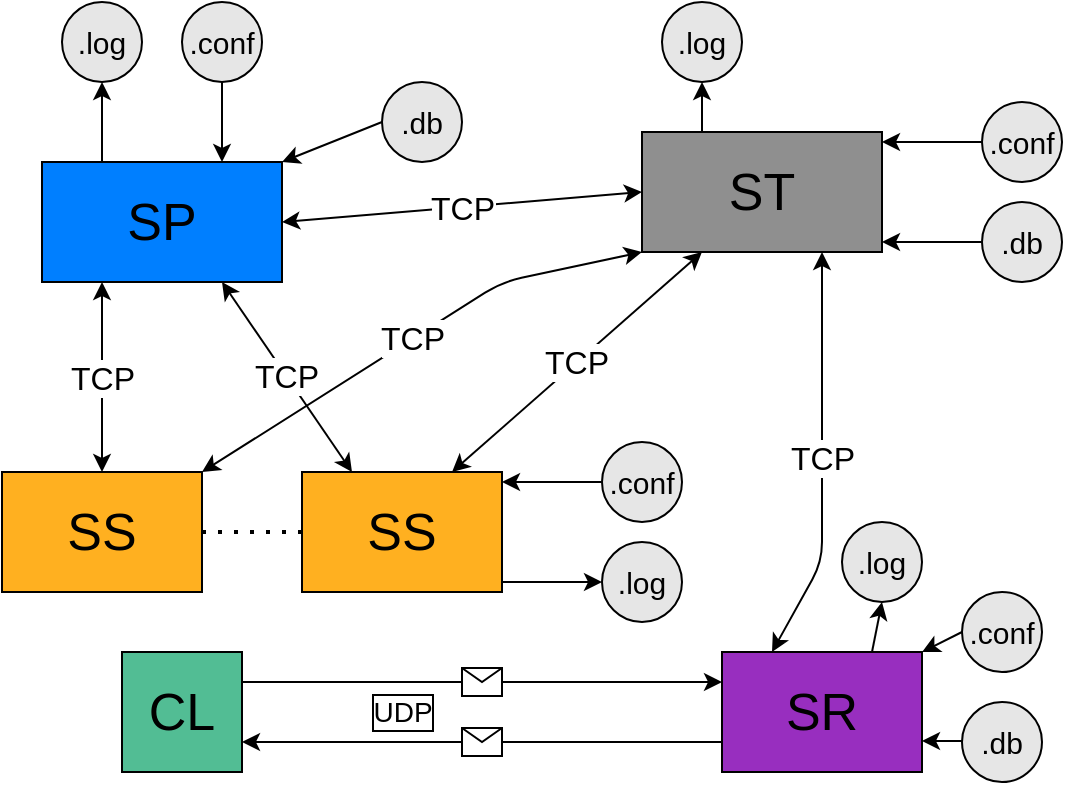 <mxfile version="20.5.3" type="github">
  <diagram id="p-Q8rodp78rbxrCdaMyr" name="Page-1">
    <mxGraphModel dx="1203" dy="665" grid="1" gridSize="10" guides="1" tooltips="1" connect="1" arrows="1" fold="1" page="1" pageScale="1" pageWidth="850" pageHeight="1100" math="0" shadow="0">
      <root>
        <mxCell id="0" />
        <mxCell id="1" parent="0" />
        <mxCell id="2" value="SP" style="rounded=0;whiteSpace=wrap;html=1;fontSize=26;fillColor=#007FFF;" parent="1" vertex="1">
          <mxGeometry x="150" y="160" width="120" height="60" as="geometry" />
        </mxCell>
        <mxCell id="4" value="TCP&lt;font style=&quot;font-size: 16px;&quot;&gt;&lt;br style=&quot;font-size: 16px;&quot;&gt;&lt;/font&gt;" style="endArrow=classic;startArrow=classic;html=1;fontSize=16;entryX=0.25;entryY=0;entryDx=0;entryDy=0;exitX=0.75;exitY=1;exitDx=0;exitDy=0;" parent="1" source="2" target="19" edge="1">
          <mxGeometry width="50" height="50" relative="1" as="geometry">
            <mxPoint x="190" y="220" as="sourcePoint" />
            <mxPoint x="305" y="280" as="targetPoint" />
          </mxGeometry>
        </mxCell>
        <mxCell id="6" value="&lt;br&gt;" style="endArrow=classic;html=1;fontSize=16;exitX=0.5;exitY=1;exitDx=0;exitDy=0;entryX=0.75;entryY=0;entryDx=0;entryDy=0;" parent="1" source="28" edge="1" target="2">
          <mxGeometry x="-1" y="-20" width="50" height="50" relative="1" as="geometry">
            <mxPoint x="320" y="180" as="sourcePoint" />
            <mxPoint x="270" y="165" as="targetPoint" />
            <mxPoint x="20" y="20" as="offset" />
          </mxGeometry>
        </mxCell>
        <mxCell id="8" value="" style="endArrow=classic;html=1;fontSize=16;exitX=0.25;exitY=0;exitDx=0;exitDy=0;" parent="1" source="2" edge="1">
          <mxGeometry x="1" y="-22" width="50" height="50" relative="1" as="geometry">
            <mxPoint x="200" y="130" as="sourcePoint" />
            <mxPoint x="180" y="120" as="targetPoint" />
            <mxPoint x="-2" y="-10" as="offset" />
          </mxGeometry>
        </mxCell>
        <mxCell id="9" value="CL" style="rounded=0;whiteSpace=wrap;html=1;fontSize=26;fillColor=#52BD94;" parent="1" vertex="1">
          <mxGeometry x="190" y="405" width="60" height="60" as="geometry" />
        </mxCell>
        <mxCell id="16" value="" style="endArrow=none;dashed=1;html=1;dashPattern=1 3;strokeWidth=2;fontSize=16;exitX=1;exitY=0.5;exitDx=0;exitDy=0;" parent="1" source="18" edge="1">
          <mxGeometry width="50" height="50" relative="1" as="geometry">
            <mxPoint x="220" y="345" as="sourcePoint" />
            <mxPoint x="280" y="345" as="targetPoint" />
          </mxGeometry>
        </mxCell>
        <mxCell id="18" value="SS" style="rounded=0;whiteSpace=wrap;html=1;fontSize=26;fillColor=#FFB020;" parent="1" vertex="1">
          <mxGeometry x="130" y="315" width="100" height="60" as="geometry" />
        </mxCell>
        <mxCell id="19" value="SS" style="rounded=0;whiteSpace=wrap;html=1;fontSize=26;fillColor=#FFB020;" parent="1" vertex="1">
          <mxGeometry x="280" y="315" width="100" height="60" as="geometry" />
        </mxCell>
        <mxCell id="24" value="" style="endArrow=classic;html=1;rounded=1;labelBorderColor=default;fontSize=16;entryX=0;entryY=0.25;entryDx=0;entryDy=0;exitX=1;exitY=0.25;exitDx=0;exitDy=0;" parent="1" source="9" target="9mBYy3MYTDiPbNTP9v6o-39" edge="1">
          <mxGeometry relative="1" as="geometry">
            <mxPoint x="57.16" y="598.57" as="sourcePoint" />
            <mxPoint x="157.16" y="510" as="targetPoint" />
          </mxGeometry>
        </mxCell>
        <mxCell id="25" value="" style="shape=message;html=1;outlineConnect=0;fontSize=16;" parent="24" vertex="1">
          <mxGeometry width="20" height="14" relative="1" as="geometry">
            <mxPoint x="-10" y="-7" as="offset" />
          </mxGeometry>
        </mxCell>
        <mxCell id="26" value="UDP" style="endArrow=classic;html=1;rounded=1;labelBorderColor=default;fontSize=14;entryX=1;entryY=0.75;entryDx=0;entryDy=0;exitX=0;exitY=0.75;exitDx=0;exitDy=0;" parent="1" source="9mBYy3MYTDiPbNTP9v6o-39" target="9" edge="1">
          <mxGeometry x="0.333" y="-15" relative="1" as="geometry">
            <mxPoint x="200.0" y="539.82" as="sourcePoint" />
            <mxPoint x="187.16" y="540" as="targetPoint" />
            <mxPoint as="offset" />
          </mxGeometry>
        </mxCell>
        <mxCell id="27" value="" style="shape=message;html=1;outlineConnect=0;fontSize=16;" parent="26" vertex="1">
          <mxGeometry width="20" height="14" relative="1" as="geometry">
            <mxPoint x="-10" y="-7" as="offset" />
          </mxGeometry>
        </mxCell>
        <mxCell id="28" value=".conf" style="ellipse;whiteSpace=wrap;html=1;aspect=fixed;fontSize=15;fillColor=#E6E6E6;" parent="1" vertex="1">
          <mxGeometry x="220" y="80" width="40" height="40" as="geometry" />
        </mxCell>
        <mxCell id="29" value="&lt;br&gt;" style="endArrow=classic;html=1;fontSize=16;exitX=0;exitY=0.5;exitDx=0;exitDy=0;" parent="1" source="30" edge="1">
          <mxGeometry x="-1" y="-20" width="50" height="50" relative="1" as="geometry">
            <mxPoint x="320" y="165" as="sourcePoint" />
            <mxPoint x="270" y="160.0" as="targetPoint" />
            <mxPoint x="20" y="20" as="offset" />
          </mxGeometry>
        </mxCell>
        <mxCell id="30" value=".db" style="ellipse;whiteSpace=wrap;html=1;aspect=fixed;fontSize=15;fillColor=#E6E6E6;" parent="1" vertex="1">
          <mxGeometry x="320" y="120" width="40" height="40" as="geometry" />
        </mxCell>
        <mxCell id="34" value=".log" style="ellipse;whiteSpace=wrap;html=1;aspect=fixed;fontSize=15;fillColor=#E6E6E6;" parent="1" vertex="1">
          <mxGeometry x="160" y="80" width="40" height="40" as="geometry" />
        </mxCell>
        <mxCell id="35" value="&lt;br&gt;" style="endArrow=classic;html=1;fontSize=16;exitX=0;exitY=0.5;exitDx=0;exitDy=0;entryX=1;entryY=0;entryDx=0;entryDy=0;" parent="1" source="36" edge="1">
          <mxGeometry x="-1" y="-20" width="50" height="50" relative="1" as="geometry">
            <mxPoint x="430" y="335" as="sourcePoint" />
            <mxPoint x="380" y="320.0" as="targetPoint" />
            <mxPoint x="20" y="20" as="offset" />
          </mxGeometry>
        </mxCell>
        <mxCell id="36" value=".conf" style="ellipse;whiteSpace=wrap;html=1;aspect=fixed;fontSize=15;fillColor=#E6E6E6;" parent="1" vertex="1">
          <mxGeometry x="430" y="300" width="40" height="40" as="geometry" />
        </mxCell>
        <mxCell id="37" value="&lt;br&gt;" style="endArrow=classic;html=1;fontSize=16;entryX=0;entryY=0.5;entryDx=0;entryDy=0;" parent="1" target="38" edge="1">
          <mxGeometry x="-1" y="-20" width="50" height="50" relative="1" as="geometry">
            <mxPoint x="380" y="370" as="sourcePoint" />
            <mxPoint x="410" y="355" as="targetPoint" />
            <mxPoint x="20" y="20" as="offset" />
          </mxGeometry>
        </mxCell>
        <mxCell id="38" value=".log" style="ellipse;whiteSpace=wrap;html=1;aspect=fixed;fontSize=15;fillColor=#E6E6E6;" parent="1" vertex="1">
          <mxGeometry x="430" y="350" width="40" height="40" as="geometry" />
        </mxCell>
        <mxCell id="9mBYy3MYTDiPbNTP9v6o-38" value="TCP&lt;font style=&quot;font-size: 16px;&quot;&gt;&lt;br style=&quot;font-size: 16px;&quot;&gt;&lt;/font&gt;" style="endArrow=classic;startArrow=classic;html=1;fontSize=16;entryX=0.5;entryY=0;entryDx=0;entryDy=0;exitX=0.25;exitY=1;exitDx=0;exitDy=0;" parent="1" source="2" target="18" edge="1">
          <mxGeometry width="50" height="50" relative="1" as="geometry">
            <mxPoint x="90" y="210" as="sourcePoint" />
            <mxPoint x="185" y="305" as="targetPoint" />
          </mxGeometry>
        </mxCell>
        <mxCell id="9mBYy3MYTDiPbNTP9v6o-39" value="SR" style="rounded=0;whiteSpace=wrap;html=1;fontSize=26;fillColor=#982EBF;" parent="1" vertex="1">
          <mxGeometry x="490" y="405" width="100" height="60" as="geometry" />
        </mxCell>
        <mxCell id="9mBYy3MYTDiPbNTP9v6o-40" value="ST" style="rounded=0;whiteSpace=wrap;html=1;fontSize=26;fillColor=#8F8F8F;" parent="1" vertex="1">
          <mxGeometry x="450" y="145" width="120" height="60" as="geometry" />
        </mxCell>
        <mxCell id="9mBYy3MYTDiPbNTP9v6o-49" value="TCP&lt;font style=&quot;font-size: 16px;&quot;&gt;&lt;br style=&quot;font-size: 16px;&quot;&gt;&lt;/font&gt;" style="endArrow=classic;startArrow=classic;html=1;fontSize=16;entryX=0.25;entryY=0;entryDx=0;entryDy=0;exitX=0.75;exitY=1;exitDx=0;exitDy=0;" parent="1" source="9mBYy3MYTDiPbNTP9v6o-40" target="9mBYy3MYTDiPbNTP9v6o-39" edge="1">
          <mxGeometry width="50" height="50" relative="1" as="geometry">
            <mxPoint x="530" y="350" as="sourcePoint" />
            <mxPoint x="595" y="445" as="targetPoint" />
            <Array as="points">
              <mxPoint x="540" y="360" />
            </Array>
          </mxGeometry>
        </mxCell>
        <mxCell id="9mBYy3MYTDiPbNTP9v6o-50" value="TCP&lt;font style=&quot;font-size: 16px;&quot;&gt;&lt;br style=&quot;font-size: 16px;&quot;&gt;&lt;/font&gt;" style="endArrow=classic;startArrow=classic;html=1;fontSize=16;entryX=1;entryY=0.5;entryDx=0;entryDy=0;exitX=0;exitY=0.5;exitDx=0;exitDy=0;" parent="1" source="9mBYy3MYTDiPbNTP9v6o-40" target="2" edge="1">
          <mxGeometry width="50" height="50" relative="1" as="geometry">
            <mxPoint x="393" y="65" as="sourcePoint" />
            <mxPoint x="458" y="160" as="targetPoint" />
          </mxGeometry>
        </mxCell>
        <mxCell id="9mBYy3MYTDiPbNTP9v6o-55" value="&lt;br&gt;" style="endArrow=classic;html=1;fontSize=16;exitX=0;exitY=0.5;exitDx=0;exitDy=0;entryX=1;entryY=0;entryDx=0;entryDy=0;" parent="1" source="9mBYy3MYTDiPbNTP9v6o-56" edge="1">
          <mxGeometry x="-1" y="-20" width="50" height="50" relative="1" as="geometry">
            <mxPoint x="620" y="165" as="sourcePoint" />
            <mxPoint x="570" y="150" as="targetPoint" />
            <mxPoint x="20" y="20" as="offset" />
          </mxGeometry>
        </mxCell>
        <mxCell id="9mBYy3MYTDiPbNTP9v6o-56" value=".conf" style="ellipse;whiteSpace=wrap;html=1;aspect=fixed;fontSize=15;fillColor=#E6E6E6;" parent="1" vertex="1">
          <mxGeometry x="620" y="130" width="40" height="40" as="geometry" />
        </mxCell>
        <mxCell id="9mBYy3MYTDiPbNTP9v6o-57" value="&lt;br&gt;" style="endArrow=classic;html=1;fontSize=16;exitX=0;exitY=0.5;exitDx=0;exitDy=0;" parent="1" edge="1">
          <mxGeometry x="-1" y="-20" width="50" height="50" relative="1" as="geometry">
            <mxPoint x="620" y="200" as="sourcePoint" />
            <mxPoint x="570" y="200" as="targetPoint" />
            <mxPoint x="20" y="20" as="offset" />
          </mxGeometry>
        </mxCell>
        <mxCell id="9mBYy3MYTDiPbNTP9v6o-58" value=".db" style="ellipse;whiteSpace=wrap;html=1;aspect=fixed;fontSize=15;fillColor=#E6E6E6;" parent="1" vertex="1">
          <mxGeometry x="620" y="180" width="40" height="40" as="geometry" />
        </mxCell>
        <mxCell id="9mBYy3MYTDiPbNTP9v6o-59" value="" style="endArrow=classic;html=1;fontSize=16;exitX=0.25;exitY=0;exitDx=0;exitDy=0;entryX=0.5;entryY=1;entryDx=0;entryDy=0;" parent="1" edge="1" target="9mBYy3MYTDiPbNTP9v6o-60">
          <mxGeometry x="1" y="-22" width="50" height="50" relative="1" as="geometry">
            <mxPoint x="480" y="145" as="sourcePoint" />
            <mxPoint x="480" y="105" as="targetPoint" />
            <mxPoint x="-2" y="-10" as="offset" />
          </mxGeometry>
        </mxCell>
        <mxCell id="9mBYy3MYTDiPbNTP9v6o-60" value=".log" style="ellipse;whiteSpace=wrap;html=1;aspect=fixed;fontSize=15;fillColor=#E6E6E6;" parent="1" vertex="1">
          <mxGeometry x="460" y="80" width="40" height="40" as="geometry" />
        </mxCell>
        <mxCell id="9mBYy3MYTDiPbNTP9v6o-61" value="TCP&lt;font style=&quot;font-size: 16px;&quot;&gt;&lt;br style=&quot;font-size: 16px;&quot;&gt;&lt;/font&gt;" style="endArrow=classic;startArrow=classic;html=1;fontSize=16;entryX=0.75;entryY=0;entryDx=0;entryDy=0;exitX=0.25;exitY=1;exitDx=0;exitDy=0;" parent="1" source="9mBYy3MYTDiPbNTP9v6o-40" target="19" edge="1">
          <mxGeometry width="50" height="50" relative="1" as="geometry">
            <mxPoint x="540" y="70" as="sourcePoint" />
            <mxPoint x="220" y="170" as="targetPoint" />
          </mxGeometry>
        </mxCell>
        <mxCell id="9mBYy3MYTDiPbNTP9v6o-62" value="TCP&lt;font style=&quot;font-size: 16px;&quot;&gt;&lt;br style=&quot;font-size: 16px;&quot;&gt;&lt;/font&gt;" style="endArrow=classic;startArrow=classic;html=1;fontSize=16;entryX=1;entryY=0;entryDx=0;entryDy=0;exitX=0;exitY=1;exitDx=0;exitDy=0;" parent="1" source="9mBYy3MYTDiPbNTP9v6o-40" target="18" edge="1">
          <mxGeometry width="50" height="50" relative="1" as="geometry">
            <mxPoint x="570" y="100" as="sourcePoint" />
            <mxPoint x="365" y="325" as="targetPoint" />
            <Array as="points">
              <mxPoint x="380" y="220" />
            </Array>
          </mxGeometry>
        </mxCell>
        <mxCell id="MQIV-eKYQExPM50J4Lxa-38" value="&lt;br&gt;" style="endArrow=classic;html=1;fontSize=16;exitX=0;exitY=0.5;exitDx=0;exitDy=0;entryX=1;entryY=0;entryDx=0;entryDy=0;" edge="1" parent="1" source="MQIV-eKYQExPM50J4Lxa-39" target="9mBYy3MYTDiPbNTP9v6o-39">
          <mxGeometry x="-1" y="-20" width="50" height="50" relative="1" as="geometry">
            <mxPoint x="640" y="410" as="sourcePoint" />
            <mxPoint x="590" y="395" as="targetPoint" />
            <mxPoint x="20" y="20" as="offset" />
          </mxGeometry>
        </mxCell>
        <mxCell id="MQIV-eKYQExPM50J4Lxa-39" value=".conf" style="ellipse;whiteSpace=wrap;html=1;aspect=fixed;fontSize=15;fillColor=#E6E6E6;" vertex="1" parent="1">
          <mxGeometry x="610" y="375" width="40" height="40" as="geometry" />
        </mxCell>
        <mxCell id="MQIV-eKYQExPM50J4Lxa-42" value="" style="endArrow=classic;html=1;fontSize=16;entryX=0.5;entryY=1;entryDx=0;entryDy=0;exitX=0.75;exitY=0;exitDx=0;exitDy=0;" edge="1" parent="1" source="9mBYy3MYTDiPbNTP9v6o-39" target="MQIV-eKYQExPM50J4Lxa-43">
          <mxGeometry x="1" y="-22" width="50" height="50" relative="1" as="geometry">
            <mxPoint x="600" y="425" as="sourcePoint" />
            <mxPoint x="600" y="405" as="targetPoint" />
            <mxPoint x="-2" y="-10" as="offset" />
          </mxGeometry>
        </mxCell>
        <mxCell id="MQIV-eKYQExPM50J4Lxa-43" value=".log" style="ellipse;whiteSpace=wrap;html=1;aspect=fixed;fontSize=15;fillColor=#E6E6E6;" vertex="1" parent="1">
          <mxGeometry x="550" y="340" width="40" height="40" as="geometry" />
        </mxCell>
        <mxCell id="MQIV-eKYQExPM50J4Lxa-45" value="&lt;br&gt;" style="endArrow=classic;html=1;fontSize=16;exitX=0;exitY=0.5;exitDx=0;exitDy=0;" edge="1" parent="1">
          <mxGeometry x="-1" y="-20" width="50" height="50" relative="1" as="geometry">
            <mxPoint x="640" y="449.5" as="sourcePoint" />
            <mxPoint x="590" y="449.5" as="targetPoint" />
            <mxPoint x="20" y="20" as="offset" />
          </mxGeometry>
        </mxCell>
        <mxCell id="MQIV-eKYQExPM50J4Lxa-46" value=".db" style="ellipse;whiteSpace=wrap;html=1;aspect=fixed;fontSize=15;fillColor=#E6E6E6;" vertex="1" parent="1">
          <mxGeometry x="610" y="430" width="40" height="40" as="geometry" />
        </mxCell>
      </root>
    </mxGraphModel>
  </diagram>
</mxfile>
